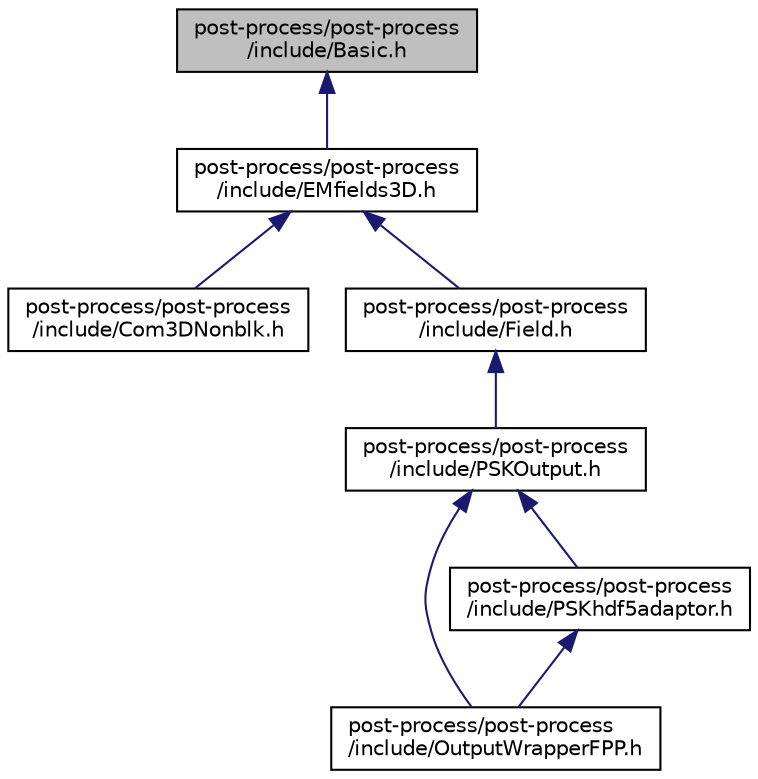 digraph "post-process/post-process/include/Basic.h"
{
 // INTERACTIVE_SVG=YES
 // LATEX_PDF_SIZE
  edge [fontname="Helvetica",fontsize="10",labelfontname="Helvetica",labelfontsize="10"];
  node [fontname="Helvetica",fontsize="10",shape=record];
  Node1 [label="post-process/post-process\l/include/Basic.h",height=0.2,width=0.4,color="black", fillcolor="grey75", style="filled", fontcolor="black",tooltip=" "];
  Node1 -> Node2 [dir="back",color="midnightblue",fontsize="10",style="solid",fontname="Helvetica"];
  Node2 [label="post-process/post-process\l/include/EMfields3D.h",height=0.2,width=0.4,color="black", fillcolor="white", style="filled",URL="$db/d1e/post-process_2post-process_2include_2_e_mfields3_d_8h.html",tooltip=" "];
  Node2 -> Node3 [dir="back",color="midnightblue",fontsize="10",style="solid",fontname="Helvetica"];
  Node3 [label="post-process/post-process\l/include/Com3DNonblk.h",height=0.2,width=0.4,color="black", fillcolor="white", style="filled",URL="$dc/d59/post-process_2post-process_2include_2_com3_d_nonblk_8h.html",tooltip=" "];
  Node2 -> Node4 [dir="back",color="midnightblue",fontsize="10",style="solid",fontname="Helvetica"];
  Node4 [label="post-process/post-process\l/include/Field.h",height=0.2,width=0.4,color="black", fillcolor="white", style="filled",URL="$de/db0/post-process_2post-process_2include_2_field_8h.html",tooltip=" "];
  Node4 -> Node5 [dir="back",color="midnightblue",fontsize="10",style="solid",fontname="Helvetica"];
  Node5 [label="post-process/post-process\l/include/PSKOutput.h",height=0.2,width=0.4,color="black", fillcolor="white", style="filled",URL="$d9/d97/post-process_2post-process_2include_2_p_s_k_output_8h.html",tooltip=" "];
  Node5 -> Node6 [dir="back",color="midnightblue",fontsize="10",style="solid",fontname="Helvetica"];
  Node6 [label="post-process/post-process\l/include/OutputWrapperFPP.h",height=0.2,width=0.4,color="black", fillcolor="white", style="filled",URL="$d4/ddd/post-process_2post-process_2include_2_output_wrapper_f_p_p_8h.html",tooltip=" "];
  Node5 -> Node7 [dir="back",color="midnightblue",fontsize="10",style="solid",fontname="Helvetica"];
  Node7 [label="post-process/post-process\l/include/PSKhdf5adaptor.h",height=0.2,width=0.4,color="black", fillcolor="white", style="filled",URL="$d4/d30/post-process_2post-process_2include_2_p_s_khdf5adaptor_8h.html",tooltip=" "];
  Node7 -> Node6 [dir="back",color="midnightblue",fontsize="10",style="solid",fontname="Helvetica"];
}
